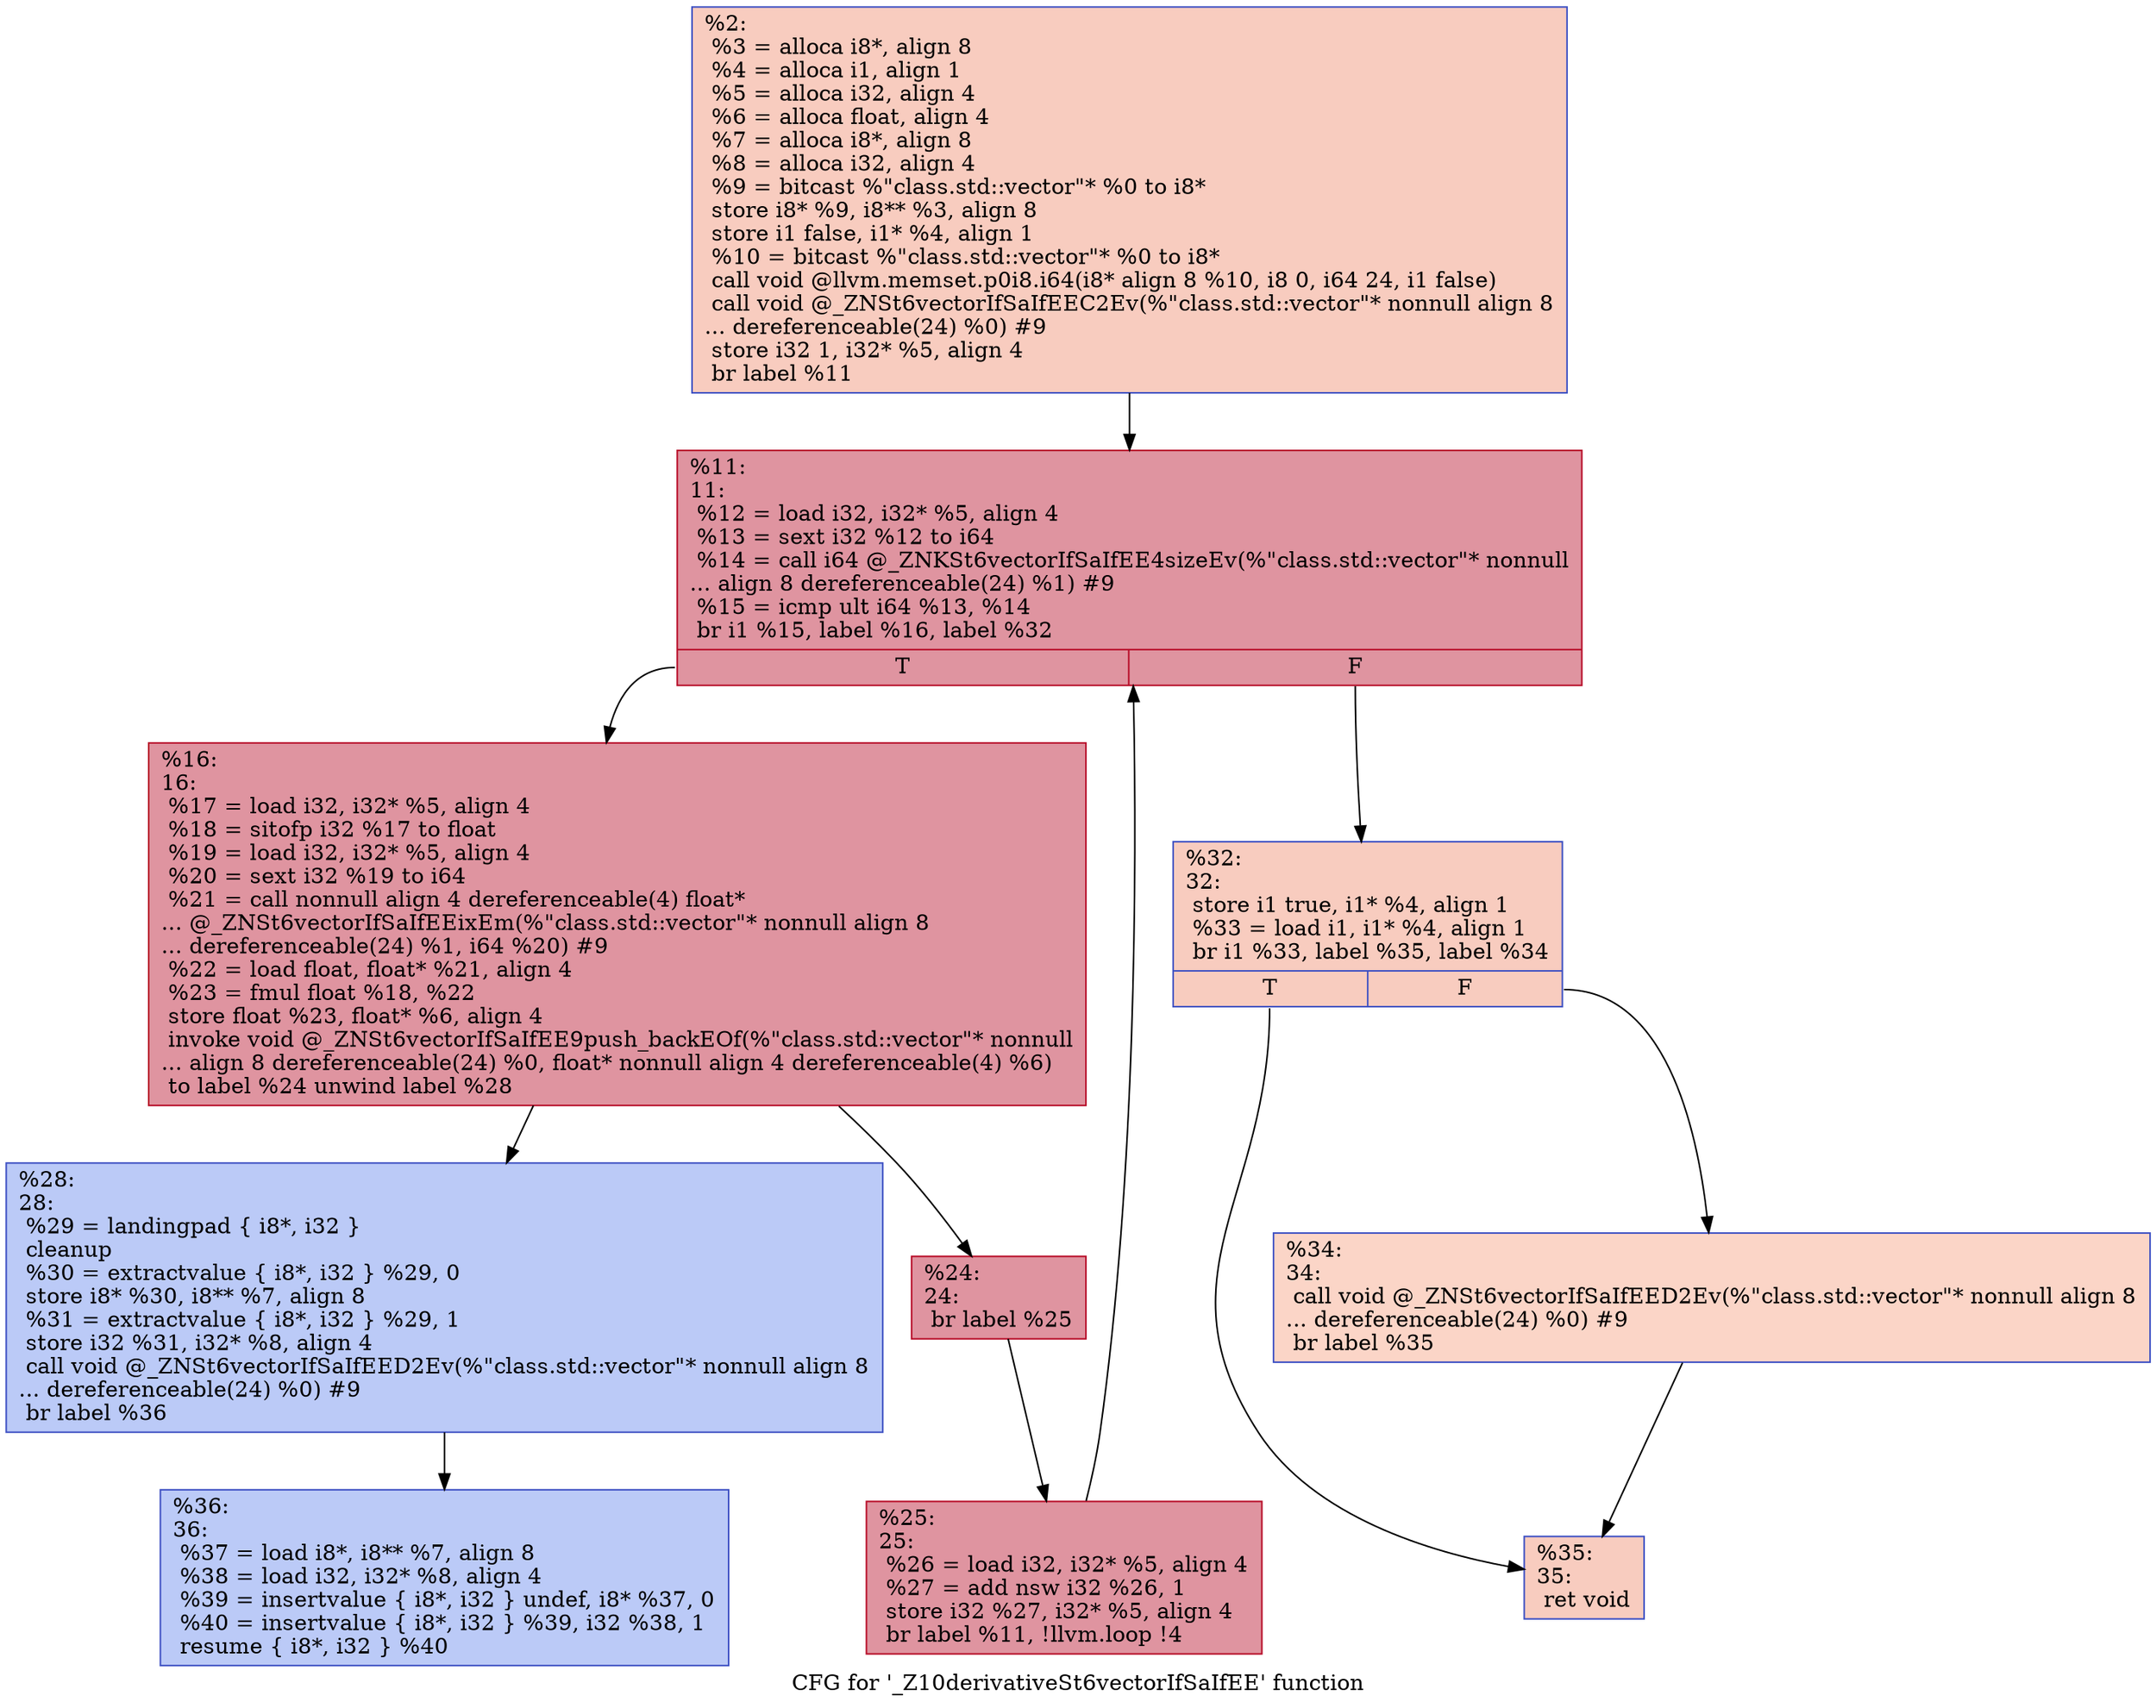 digraph "CFG for '_Z10derivativeSt6vectorIfSaIfEE' function" {
	label="CFG for '_Z10derivativeSt6vectorIfSaIfEE' function";

	Node0x55a6d7655ff0 [shape=record,color="#3d50c3ff", style=filled, fillcolor="#f08b6e70",label="{%2:\l  %3 = alloca i8*, align 8\l  %4 = alloca i1, align 1\l  %5 = alloca i32, align 4\l  %6 = alloca float, align 4\l  %7 = alloca i8*, align 8\l  %8 = alloca i32, align 4\l  %9 = bitcast %\"class.std::vector\"* %0 to i8*\l  store i8* %9, i8** %3, align 8\l  store i1 false, i1* %4, align 1\l  %10 = bitcast %\"class.std::vector\"* %0 to i8*\l  call void @llvm.memset.p0i8.i64(i8* align 8 %10, i8 0, i64 24, i1 false)\l  call void @_ZNSt6vectorIfSaIfEEC2Ev(%\"class.std::vector\"* nonnull align 8\l... dereferenceable(24) %0) #9\l  store i32 1, i32* %5, align 4\l  br label %11\l}"];
	Node0x55a6d7655ff0 -> Node0x55a6d7657230;
	Node0x55a6d7657230 [shape=record,color="#b70d28ff", style=filled, fillcolor="#b70d2870",label="{%11:\l11:                                               \l  %12 = load i32, i32* %5, align 4\l  %13 = sext i32 %12 to i64\l  %14 = call i64 @_ZNKSt6vectorIfSaIfEE4sizeEv(%\"class.std::vector\"* nonnull\l... align 8 dereferenceable(24) %1) #9\l  %15 = icmp ult i64 %13, %14\l  br i1 %15, label %16, label %32\l|{<s0>T|<s1>F}}"];
	Node0x55a6d7657230:s0 -> Node0x55a6d7657700;
	Node0x55a6d7657230:s1 -> Node0x55a6d7657750;
	Node0x55a6d7657700 [shape=record,color="#b70d28ff", style=filled, fillcolor="#b70d2870",label="{%16:\l16:                                               \l  %17 = load i32, i32* %5, align 4\l  %18 = sitofp i32 %17 to float\l  %19 = load i32, i32* %5, align 4\l  %20 = sext i32 %19 to i64\l  %21 = call nonnull align 4 dereferenceable(4) float*\l... @_ZNSt6vectorIfSaIfEEixEm(%\"class.std::vector\"* nonnull align 8\l... dereferenceable(24) %1, i64 %20) #9\l  %22 = load float, float* %21, align 4\l  %23 = fmul float %18, %22\l  store float %23, float* %6, align 4\l  invoke void @_ZNSt6vectorIfSaIfEE9push_backEOf(%\"class.std::vector\"* nonnull\l... align 8 dereferenceable(24) %0, float* nonnull align 4 dereferenceable(4) %6)\l          to label %24 unwind label %28\l}"];
	Node0x55a6d7657700 -> Node0x55a6d7657e40;
	Node0x55a6d7657700 -> Node0x55a6d7657e90;
	Node0x55a6d7657e40 [shape=record,color="#b70d28ff", style=filled, fillcolor="#b70d2870",label="{%24:\l24:                                               \l  br label %25\l}"];
	Node0x55a6d7657e40 -> Node0x55a6d76581c0;
	Node0x55a6d76581c0 [shape=record,color="#b70d28ff", style=filled, fillcolor="#b70d2870",label="{%25:\l25:                                               \l  %26 = load i32, i32* %5, align 4\l  %27 = add nsw i32 %26, 1\l  store i32 %27, i32* %5, align 4\l  br label %11, !llvm.loop !4\l}"];
	Node0x55a6d76581c0 -> Node0x55a6d7657230;
	Node0x55a6d7657e90 [shape=record,color="#3d50c3ff", style=filled, fillcolor="#6687ed70",label="{%28:\l28:                                               \l  %29 = landingpad \{ i8*, i32 \}\l          cleanup\l  %30 = extractvalue \{ i8*, i32 \} %29, 0\l  store i8* %30, i8** %7, align 8\l  %31 = extractvalue \{ i8*, i32 \} %29, 1\l  store i32 %31, i32* %8, align 4\l  call void @_ZNSt6vectorIfSaIfEED2Ev(%\"class.std::vector\"* nonnull align 8\l... dereferenceable(24) %0) #9\l  br label %36\l}"];
	Node0x55a6d7657e90 -> Node0x55a6d7659670;
	Node0x55a6d7657750 [shape=record,color="#3d50c3ff", style=filled, fillcolor="#f08b6e70",label="{%32:\l32:                                               \l  store i1 true, i1* %4, align 1\l  %33 = load i1, i1* %4, align 1\l  br i1 %33, label %35, label %34\l|{<s0>T|<s1>F}}"];
	Node0x55a6d7657750:s0 -> Node0x55a6d7659a40;
	Node0x55a6d7657750:s1 -> Node0x55a6d7659a90;
	Node0x55a6d7659a90 [shape=record,color="#3d50c3ff", style=filled, fillcolor="#f5a08170",label="{%34:\l34:                                               \l  call void @_ZNSt6vectorIfSaIfEED2Ev(%\"class.std::vector\"* nonnull align 8\l... dereferenceable(24) %0) #9\l  br label %35\l}"];
	Node0x55a6d7659a90 -> Node0x55a6d7659a40;
	Node0x55a6d7659a40 [shape=record,color="#3d50c3ff", style=filled, fillcolor="#f08b6e70",label="{%35:\l35:                                               \l  ret void\l}"];
	Node0x55a6d7659670 [shape=record,color="#3d50c3ff", style=filled, fillcolor="#6687ed70",label="{%36:\l36:                                               \l  %37 = load i8*, i8** %7, align 8\l  %38 = load i32, i32* %8, align 4\l  %39 = insertvalue \{ i8*, i32 \} undef, i8* %37, 0\l  %40 = insertvalue \{ i8*, i32 \} %39, i32 %38, 1\l  resume \{ i8*, i32 \} %40\l}"];
}
